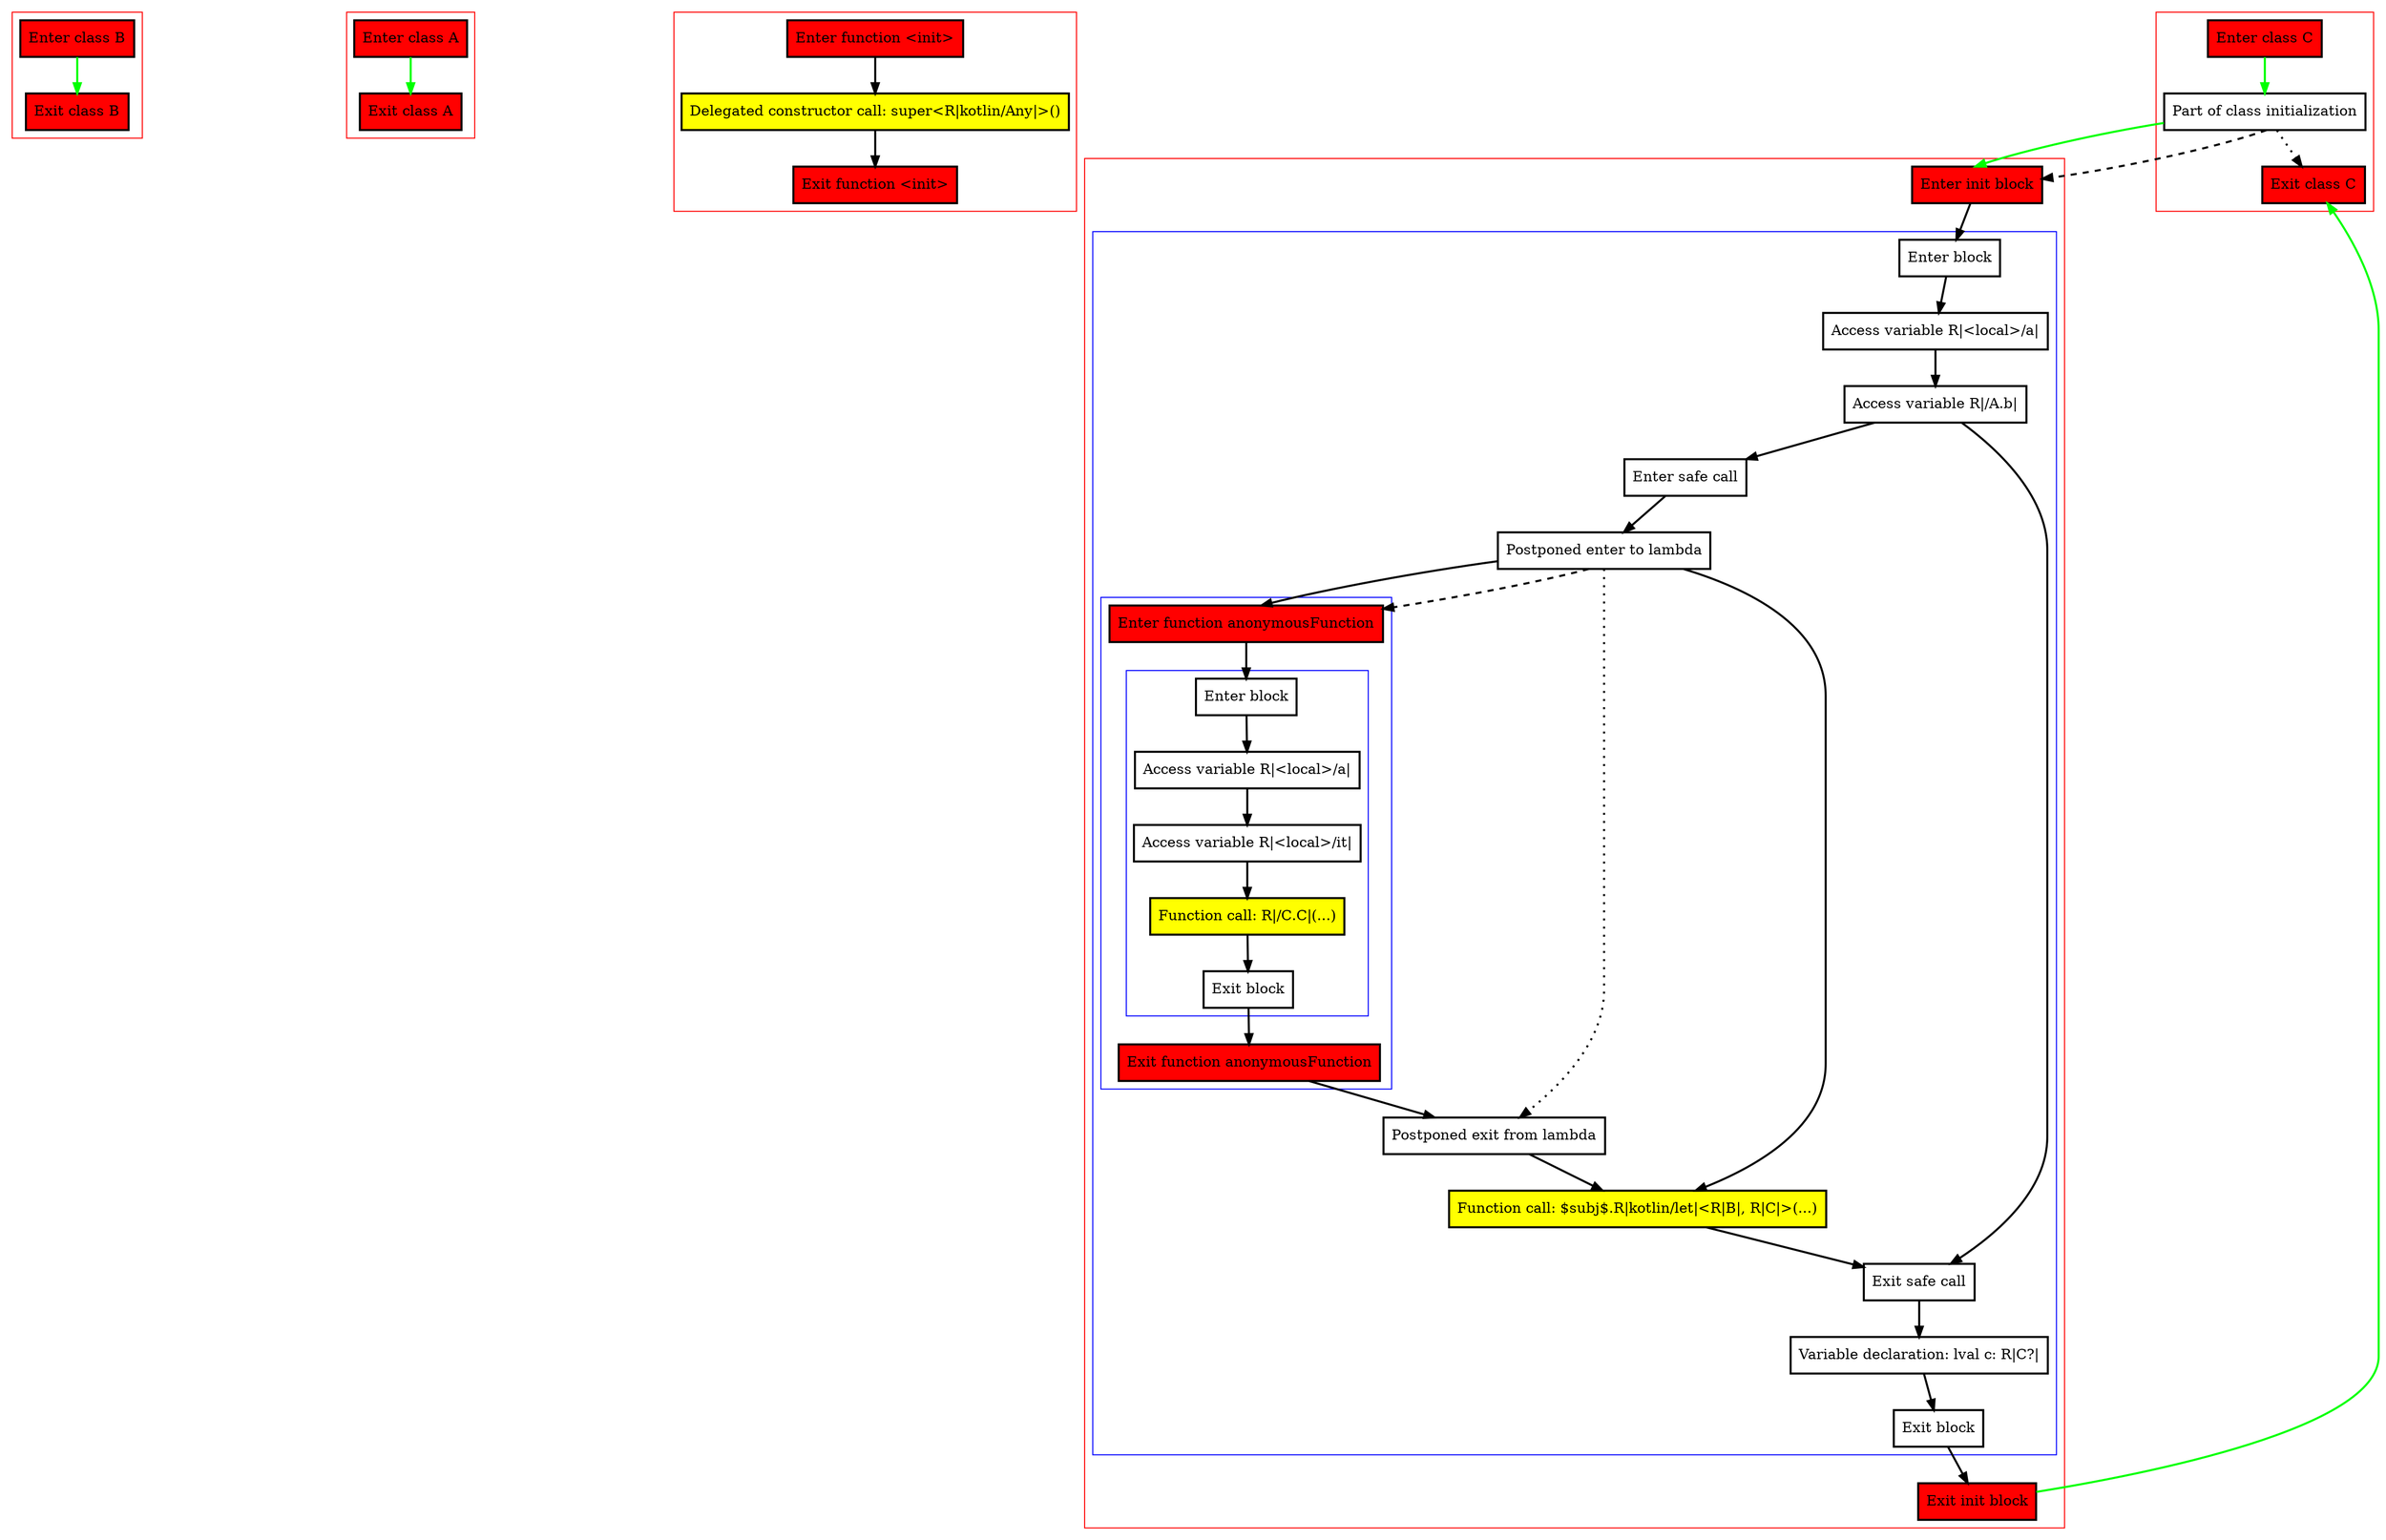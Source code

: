 digraph initBlockAndInPlaceLambda_kt {
    graph [nodesep=3]
    node [shape=box penwidth=2]
    edge [penwidth=2]

    subgraph cluster_0 {
        color=red
        0 [label="Enter class B" style="filled" fillcolor=red];
        1 [label="Exit class B" style="filled" fillcolor=red];
    }
    0 -> {1} [color=green];

    subgraph cluster_1 {
        color=red
        2 [label="Enter class A" style="filled" fillcolor=red];
        3 [label="Exit class A" style="filled" fillcolor=red];
    }
    2 -> {3} [color=green];

    subgraph cluster_2 {
        color=red
        4 [label="Enter function <init>" style="filled" fillcolor=red];
        5 [label="Delegated constructor call: super<R|kotlin/Any|>()" style="filled" fillcolor=yellow];
        6 [label="Exit function <init>" style="filled" fillcolor=red];
    }
    4 -> {5};
    5 -> {6};

    subgraph cluster_3 {
        color=red
        7 [label="Enter init block" style="filled" fillcolor=red];
        subgraph cluster_4 {
            color=blue
            8 [label="Enter block"];
            9 [label="Access variable R|<local>/a|"];
            10 [label="Access variable R|/A.b|"];
            11 [label="Enter safe call"];
            12 [label="Postponed enter to lambda"];
            subgraph cluster_5 {
                color=blue
                19 [label="Enter function anonymousFunction" style="filled" fillcolor=red];
                subgraph cluster_6 {
                    color=blue
                    20 [label="Enter block"];
                    21 [label="Access variable R|<local>/a|"];
                    22 [label="Access variable R|<local>/it|"];
                    23 [label="Function call: R|/C.C|(...)" style="filled" fillcolor=yellow];
                    24 [label="Exit block"];
                }
                25 [label="Exit function anonymousFunction" style="filled" fillcolor=red];
            }
            13 [label="Postponed exit from lambda"];
            14 [label="Function call: $subj$.R|kotlin/let|<R|B|, R|C|>(...)" style="filled" fillcolor=yellow];
            15 [label="Exit safe call"];
            16 [label="Variable declaration: lval c: R|C?|"];
            17 [label="Exit block"];
        }
        18 [label="Exit init block" style="filled" fillcolor=red];
    }
    7 -> {8};
    8 -> {9};
    9 -> {10};
    10 -> {11 15};
    11 -> {12};
    12 -> {19 14};
    12 -> {13} [style=dotted];
    12 -> {19} [style=dashed];
    13 -> {14};
    14 -> {15};
    15 -> {16};
    16 -> {17};
    17 -> {18};
    18 -> {28} [color=green];
    19 -> {20};
    20 -> {21};
    21 -> {22};
    22 -> {23};
    23 -> {24};
    24 -> {25};
    25 -> {13};

    subgraph cluster_7 {
        color=red
        26 [label="Enter class C" style="filled" fillcolor=red];
        27 [label="Part of class initialization"];
        28 [label="Exit class C" style="filled" fillcolor=red];
    }
    26 -> {27} [color=green];
    27 -> {28} [style=dotted];
    27 -> {7} [color=green];
    27 -> {7} [style=dashed];

}

